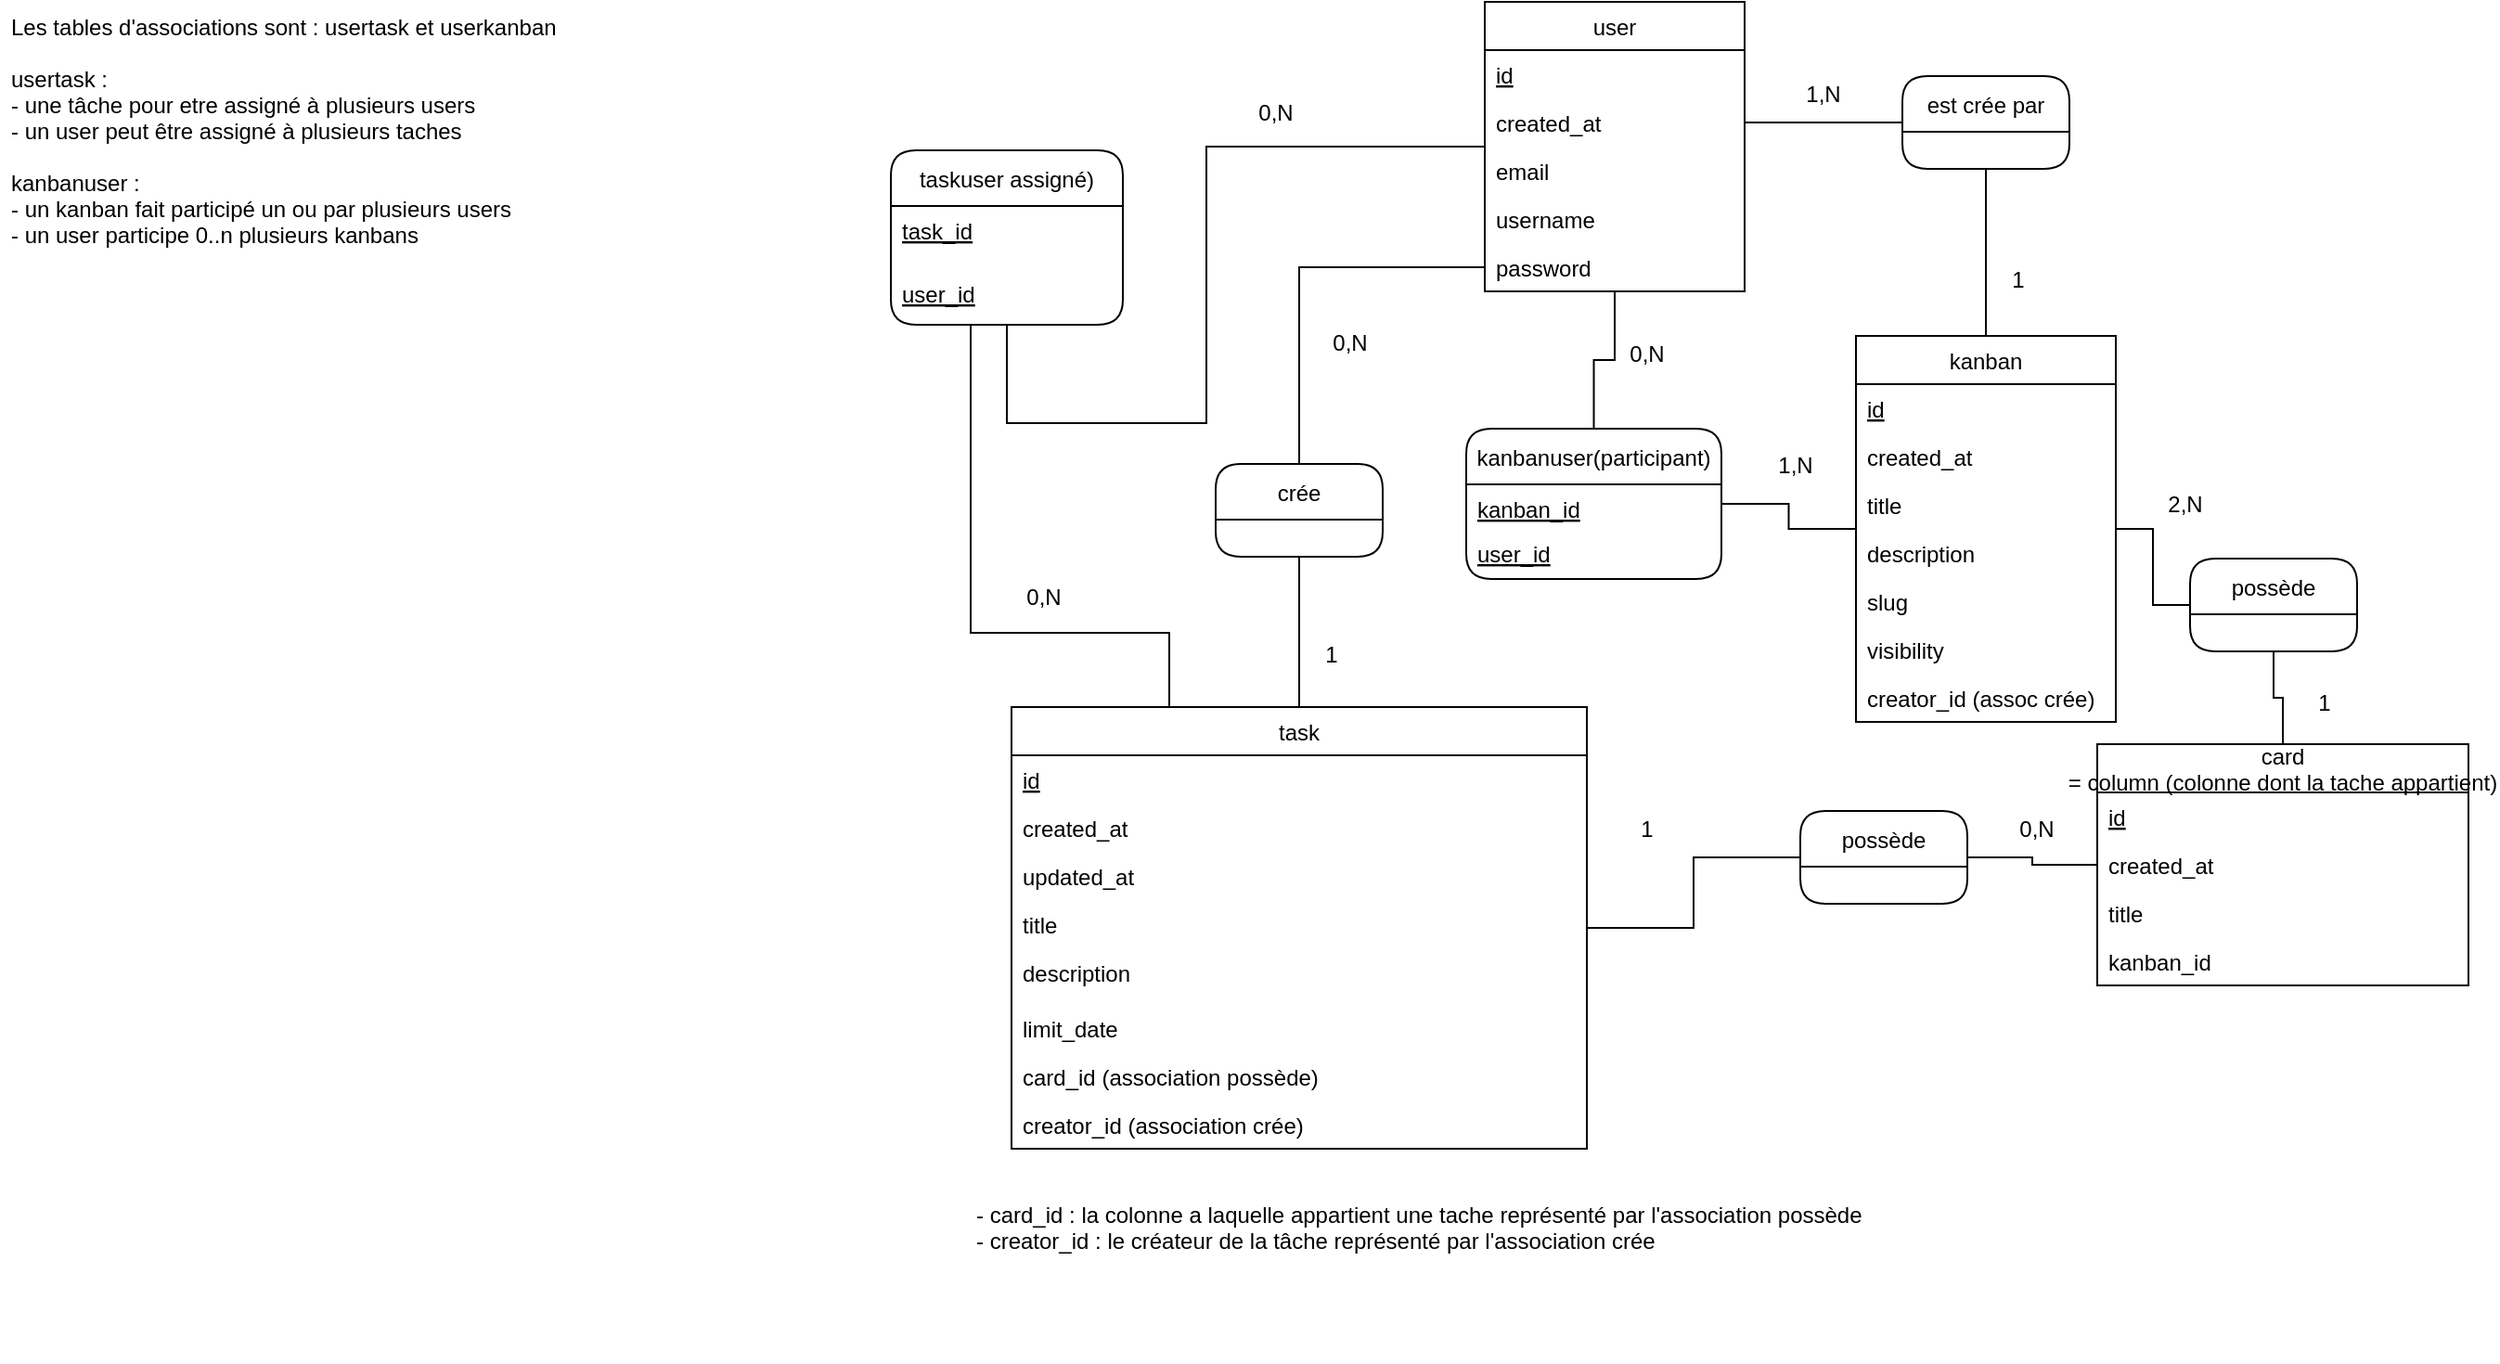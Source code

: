 <mxfile version="20.6.2" type="device"><diagram id="8FK-Q0F_Asyppp_FlB4L" name="Page-1"><mxGraphModel dx="2249" dy="794" grid="1" gridSize="10" guides="1" tooltips="1" connect="1" arrows="1" fold="1" page="1" pageScale="1" pageWidth="827" pageHeight="1169" math="0" shadow="0"><root><mxCell id="0"/><mxCell id="1" parent="0"/><mxCell id="FUbg6o6arAAHFQbP0Gq6-6" style="edgeStyle=orthogonalEdgeStyle;rounded=0;orthogonalLoop=1;jettySize=auto;html=1;endArrow=none;endFill=0;startArrow=none;" parent="1" source="FUbg6o6arAAHFQbP0Gq6-15" target="FUbg6o6arAAHFQbP0Gq6-2" edge="1"><mxGeometry relative="1" as="geometry"><mxPoint x="320" y="210" as="targetPoint"/></mxGeometry></mxCell><mxCell id="FUbg6o6arAAHFQbP0Gq6-8" style="edgeStyle=orthogonalEdgeStyle;rounded=0;orthogonalLoop=1;jettySize=auto;html=1;endArrow=none;endFill=0;startArrow=none;" parent="1" source="FUbg6o6arAAHFQbP0Gq6-14" target="Yvo4OafxN0FgRqlRYafr-15" edge="1"><mxGeometry relative="1" as="geometry"/></mxCell><mxCell id="cYdLa912tFl4DEGxlCnP-2" style="edgeStyle=orthogonalEdgeStyle;rounded=0;orthogonalLoop=1;jettySize=auto;html=1;endArrow=none;endFill=0;startArrow=none;" parent="1" source="cYdLa912tFl4DEGxlCnP-3" target="Yvo4OafxN0FgRqlRYafr-5" edge="1"><mxGeometry relative="1" as="geometry"/></mxCell><mxCell id="Yvo4OafxN0FgRqlRYafr-1" value="kanban" style="swimlane;fontStyle=0;childLayout=stackLayout;horizontal=1;startSize=26;fillColor=none;horizontalStack=0;resizeParent=1;resizeParentMax=0;resizeLast=0;collapsible=1;marginBottom=0;" parent="1" vertex="1"><mxGeometry x="330" y="240" width="140" height="208" as="geometry"/></mxCell><mxCell id="Yvo4OafxN0FgRqlRYafr-2" value="id" style="text;strokeColor=none;fillColor=none;align=left;verticalAlign=top;spacingLeft=4;spacingRight=4;overflow=hidden;rotatable=0;points=[[0,0.5],[1,0.5]];portConstraint=eastwest;fontStyle=4" parent="Yvo4OafxN0FgRqlRYafr-1" vertex="1"><mxGeometry y="26" width="140" height="26" as="geometry"/></mxCell><mxCell id="FUbg6o6arAAHFQbP0Gq6-1" value="created_at" style="text;strokeColor=none;fillColor=none;align=left;verticalAlign=top;spacingLeft=4;spacingRight=4;overflow=hidden;rotatable=0;points=[[0,0.5],[1,0.5]];portConstraint=eastwest;" parent="Yvo4OafxN0FgRqlRYafr-1" vertex="1"><mxGeometry y="52" width="140" height="26" as="geometry"/></mxCell><mxCell id="Yvo4OafxN0FgRqlRYafr-4" value="title" style="text;strokeColor=none;fillColor=none;align=left;verticalAlign=top;spacingLeft=4;spacingRight=4;overflow=hidden;rotatable=0;points=[[0,0.5],[1,0.5]];portConstraint=eastwest;" parent="Yvo4OafxN0FgRqlRYafr-1" vertex="1"><mxGeometry y="78" width="140" height="26" as="geometry"/></mxCell><mxCell id="uKI-JI-vdmjLTC4V2BoF-1" value="description" style="text;strokeColor=none;fillColor=none;align=left;verticalAlign=top;spacingLeft=4;spacingRight=4;overflow=hidden;rotatable=0;points=[[0,0.5],[1,0.5]];portConstraint=eastwest;" parent="Yvo4OafxN0FgRqlRYafr-1" vertex="1"><mxGeometry y="104" width="140" height="26" as="geometry"/></mxCell><mxCell id="cYdLa912tFl4DEGxlCnP-1" value="slug" style="text;strokeColor=none;fillColor=none;align=left;verticalAlign=top;spacingLeft=4;spacingRight=4;overflow=hidden;rotatable=0;points=[[0,0.5],[1,0.5]];portConstraint=eastwest;" parent="Yvo4OafxN0FgRqlRYafr-1" vertex="1"><mxGeometry y="130" width="140" height="26" as="geometry"/></mxCell><mxCell id="-qwSY_i6-MKbuF5u2MTp-1" value="visibility" style="text;strokeColor=none;fillColor=none;align=left;verticalAlign=top;spacingLeft=4;spacingRight=4;overflow=hidden;rotatable=0;points=[[0,0.5],[1,0.5]];portConstraint=eastwest;" parent="Yvo4OafxN0FgRqlRYafr-1" vertex="1"><mxGeometry y="156" width="140" height="26" as="geometry"/></mxCell><mxCell id="3nS-D2eHohd-frtPIPlX-5" value="creator_id (assoc crée)" style="text;strokeColor=none;fillColor=none;align=left;verticalAlign=top;spacingLeft=4;spacingRight=4;overflow=hidden;rotatable=0;points=[[0,0.5],[1,0.5]];portConstraint=eastwest;" parent="Yvo4OafxN0FgRqlRYafr-1" vertex="1"><mxGeometry y="182" width="140" height="26" as="geometry"/></mxCell><mxCell id="Yvo4OafxN0FgRqlRYafr-5" value="user" style="swimlane;fontStyle=0;childLayout=stackLayout;horizontal=1;startSize=26;fillColor=none;horizontalStack=0;resizeParent=1;resizeParentMax=0;resizeLast=0;collapsible=1;marginBottom=0;" parent="1" vertex="1"><mxGeometry x="130" y="60" width="140" height="156" as="geometry"/></mxCell><mxCell id="Yvo4OafxN0FgRqlRYafr-6" value="id" style="text;strokeColor=none;fillColor=none;align=left;verticalAlign=top;spacingLeft=4;spacingRight=4;overflow=hidden;rotatable=0;points=[[0,0.5],[1,0.5]];portConstraint=eastwest;fontStyle=4" parent="Yvo4OafxN0FgRqlRYafr-5" vertex="1"><mxGeometry y="26" width="140" height="26" as="geometry"/></mxCell><mxCell id="FUbg6o6arAAHFQbP0Gq6-2" value="created_at" style="text;strokeColor=none;fillColor=none;align=left;verticalAlign=top;spacingLeft=4;spacingRight=4;overflow=hidden;rotatable=0;points=[[0,0.5],[1,0.5]];portConstraint=eastwest;" parent="Yvo4OafxN0FgRqlRYafr-5" vertex="1"><mxGeometry y="52" width="140" height="26" as="geometry"/></mxCell><mxCell id="Yvo4OafxN0FgRqlRYafr-8" value="email" style="text;strokeColor=none;fillColor=none;align=left;verticalAlign=top;spacingLeft=4;spacingRight=4;overflow=hidden;rotatable=0;points=[[0,0.5],[1,0.5]];portConstraint=eastwest;" parent="Yvo4OafxN0FgRqlRYafr-5" vertex="1"><mxGeometry y="78" width="140" height="26" as="geometry"/></mxCell><mxCell id="Yvo4OafxN0FgRqlRYafr-7" value="username" style="text;strokeColor=none;fillColor=none;align=left;verticalAlign=top;spacingLeft=4;spacingRight=4;overflow=hidden;rotatable=0;points=[[0,0.5],[1,0.5]];portConstraint=eastwest;" parent="Yvo4OafxN0FgRqlRYafr-5" vertex="1"><mxGeometry y="104" width="140" height="26" as="geometry"/></mxCell><mxCell id="Yvo4OafxN0FgRqlRYafr-9" value="password" style="text;strokeColor=none;fillColor=none;align=left;verticalAlign=top;spacingLeft=4;spacingRight=4;overflow=hidden;rotatable=0;points=[[0,0.5],[1,0.5]];portConstraint=eastwest;" parent="Yvo4OafxN0FgRqlRYafr-5" vertex="1"><mxGeometry y="130" width="140" height="26" as="geometry"/></mxCell><mxCell id="6OQ2K0p5JT-Vso8F-clu-10" style="edgeStyle=orthogonalEdgeStyle;rounded=0;orthogonalLoop=1;jettySize=auto;html=1;endArrow=none;endFill=0;startArrow=none;" parent="1" source="6OQ2K0p5JT-Vso8F-clu-11" target="Yvo4OafxN0FgRqlRYafr-9" edge="1"><mxGeometry relative="1" as="geometry"><mxPoint x="180" y="210" as="targetPoint"/></mxGeometry></mxCell><mxCell id="3nS-D2eHohd-frtPIPlX-1" style="edgeStyle=orthogonalEdgeStyle;rounded=0;orthogonalLoop=1;jettySize=auto;html=1;endArrow=none;endFill=0;" parent="1" source="Yvo4OafxN0FgRqlRYafr-10" target="-qwSY_i6-MKbuF5u2MTp-10" edge="1"><mxGeometry relative="1" as="geometry"><Array as="points"><mxPoint x="-40" y="400"/><mxPoint x="-147" y="400"/></Array></mxGeometry></mxCell><mxCell id="Yvo4OafxN0FgRqlRYafr-10" value="task" style="swimlane;fontStyle=0;childLayout=stackLayout;horizontal=1;startSize=26;fillColor=none;horizontalStack=0;resizeParent=1;resizeParentMax=0;resizeLast=0;collapsible=1;marginBottom=0;" parent="1" vertex="1"><mxGeometry x="-125" y="440" width="310" height="238" as="geometry"/></mxCell><mxCell id="Yvo4OafxN0FgRqlRYafr-11" value="id" style="text;strokeColor=none;fillColor=none;align=left;verticalAlign=top;spacingLeft=4;spacingRight=4;overflow=hidden;rotatable=0;points=[[0,0.5],[1,0.5]];portConstraint=eastwest;fontStyle=4" parent="Yvo4OafxN0FgRqlRYafr-10" vertex="1"><mxGeometry y="26" width="310" height="26" as="geometry"/></mxCell><mxCell id="FUbg6o6arAAHFQbP0Gq6-3" value="created_at" style="text;strokeColor=none;fillColor=none;align=left;verticalAlign=top;spacingLeft=4;spacingRight=4;overflow=hidden;rotatable=0;points=[[0,0.5],[1,0.5]];portConstraint=eastwest;" parent="Yvo4OafxN0FgRqlRYafr-10" vertex="1"><mxGeometry y="52" width="310" height="26" as="geometry"/></mxCell><mxCell id="FUbg6o6arAAHFQbP0Gq6-5" value="updated_at" style="text;strokeColor=none;fillColor=none;align=left;verticalAlign=top;spacingLeft=4;spacingRight=4;overflow=hidden;rotatable=0;points=[[0,0.5],[1,0.5]];portConstraint=eastwest;" parent="Yvo4OafxN0FgRqlRYafr-10" vertex="1"><mxGeometry y="78" width="310" height="26" as="geometry"/></mxCell><mxCell id="Yvo4OafxN0FgRqlRYafr-12" value="title" style="text;strokeColor=none;fillColor=none;align=left;verticalAlign=top;spacingLeft=4;spacingRight=4;overflow=hidden;rotatable=0;points=[[0,0.5],[1,0.5]];portConstraint=eastwest;" parent="Yvo4OafxN0FgRqlRYafr-10" vertex="1"><mxGeometry y="104" width="310" height="26" as="geometry"/></mxCell><mxCell id="6OQ2K0p5JT-Vso8F-clu-1" value="description" style="text;strokeColor=none;fillColor=none;align=left;verticalAlign=top;spacingLeft=4;spacingRight=4;overflow=hidden;rotatable=0;points=[[0,0.5],[1,0.5]];portConstraint=eastwest;" parent="Yvo4OafxN0FgRqlRYafr-10" vertex="1"><mxGeometry y="130" width="310" height="30" as="geometry"/></mxCell><mxCell id="Yvo4OafxN0FgRqlRYafr-14" value="limit_date" style="text;strokeColor=none;fillColor=none;align=left;verticalAlign=top;spacingLeft=4;spacingRight=4;overflow=hidden;rotatable=0;points=[[0,0.5],[1,0.5]];portConstraint=eastwest;" parent="Yvo4OafxN0FgRqlRYafr-10" vertex="1"><mxGeometry y="160" width="310" height="26" as="geometry"/></mxCell><mxCell id="6OQ2K0p5JT-Vso8F-clu-20" value="card_id (association possède)" style="text;strokeColor=none;fillColor=none;align=left;verticalAlign=top;spacingLeft=4;spacingRight=4;overflow=hidden;rotatable=0;points=[[0,0.5],[1,0.5]];portConstraint=eastwest;" parent="Yvo4OafxN0FgRqlRYafr-10" vertex="1"><mxGeometry y="186" width="310" height="26" as="geometry"/></mxCell><mxCell id="6OQ2K0p5JT-Vso8F-clu-2" value="creator_id (association crée)" style="text;strokeColor=none;fillColor=none;align=left;verticalAlign=top;spacingLeft=4;spacingRight=4;overflow=hidden;rotatable=0;points=[[0,0.5],[1,0.5]];portConstraint=eastwest;" parent="Yvo4OafxN0FgRqlRYafr-10" vertex="1"><mxGeometry y="212" width="310" height="26" as="geometry"/></mxCell><mxCell id="FUbg6o6arAAHFQbP0Gq6-9" style="edgeStyle=orthogonalEdgeStyle;rounded=0;orthogonalLoop=1;jettySize=auto;html=1;endArrow=none;endFill=0;startArrow=none;" parent="1" source="FUbg6o6arAAHFQbP0Gq6-11" target="Yvo4OafxN0FgRqlRYafr-10" edge="1"><mxGeometry relative="1" as="geometry"/></mxCell><mxCell id="Yvo4OafxN0FgRqlRYafr-15" value="card &#10;= column (colonne dont la tache appartient)" style="swimlane;fontStyle=0;childLayout=stackLayout;horizontal=1;startSize=26;fillColor=none;horizontalStack=0;resizeParent=1;resizeParentMax=0;resizeLast=0;collapsible=1;marginBottom=0;" parent="1" vertex="1"><mxGeometry x="460" y="460" width="200" height="130" as="geometry"/></mxCell><mxCell id="Yvo4OafxN0FgRqlRYafr-16" value="id" style="text;strokeColor=none;fillColor=none;align=left;verticalAlign=top;spacingLeft=4;spacingRight=4;overflow=hidden;rotatable=0;points=[[0,0.5],[1,0.5]];portConstraint=eastwest;fontStyle=4" parent="Yvo4OafxN0FgRqlRYafr-15" vertex="1"><mxGeometry y="26" width="200" height="26" as="geometry"/></mxCell><mxCell id="FUbg6o6arAAHFQbP0Gq6-4" value="created_at" style="text;strokeColor=none;fillColor=none;align=left;verticalAlign=top;spacingLeft=4;spacingRight=4;overflow=hidden;rotatable=0;points=[[0,0.5],[1,0.5]];portConstraint=eastwest;" parent="Yvo4OafxN0FgRqlRYafr-15" vertex="1"><mxGeometry y="52" width="200" height="26" as="geometry"/></mxCell><mxCell id="Yvo4OafxN0FgRqlRYafr-17" value="title" style="text;strokeColor=none;fillColor=none;align=left;verticalAlign=top;spacingLeft=4;spacingRight=4;overflow=hidden;rotatable=0;points=[[0,0.5],[1,0.5]];portConstraint=eastwest;" parent="Yvo4OafxN0FgRqlRYafr-15" vertex="1"><mxGeometry y="78" width="200" height="26" as="geometry"/></mxCell><mxCell id="6OQ2K0p5JT-Vso8F-clu-21" value="kanban_id" style="text;strokeColor=none;fillColor=none;align=left;verticalAlign=top;spacingLeft=4;spacingRight=4;overflow=hidden;rotatable=0;points=[[0,0.5],[1,0.5]];portConstraint=eastwest;" parent="Yvo4OafxN0FgRqlRYafr-15" vertex="1"><mxGeometry y="104" width="200" height="26" as="geometry"/></mxCell><mxCell id="cYdLa912tFl4DEGxlCnP-3" value="kanbanuser(participant)" style="swimlane;childLayout=stackLayout;horizontal=1;startSize=30;horizontalStack=0;rounded=1;fontSize=12;fontStyle=0;strokeWidth=1;resizeParent=0;resizeLast=1;shadow=0;dashed=0;align=center;strokeColor=default;" parent="1" vertex="1"><mxGeometry x="120" y="290" width="137.5" height="81" as="geometry"/></mxCell><mxCell id="-qwSY_i6-MKbuF5u2MTp-6" value="kanban_id" style="text;strokeColor=none;fillColor=none;align=left;verticalAlign=top;spacingLeft=4;spacingRight=4;overflow=hidden;rotatable=0;points=[[0,0.5],[1,0.5]];portConstraint=eastwest;fontStyle=4" parent="cYdLa912tFl4DEGxlCnP-3" vertex="1"><mxGeometry y="30" width="137.5" height="24" as="geometry"/></mxCell><mxCell id="-qwSY_i6-MKbuF5u2MTp-7" value="user_id" style="text;strokeColor=none;fillColor=none;align=left;verticalAlign=top;spacingLeft=4;spacingRight=4;overflow=hidden;rotatable=0;points=[[0,0.5],[1,0.5]];portConstraint=eastwest;fontStyle=4" parent="cYdLa912tFl4DEGxlCnP-3" vertex="1"><mxGeometry y="54" width="137.5" height="27" as="geometry"/></mxCell><mxCell id="cYdLa912tFl4DEGxlCnP-4" value="" style="edgeStyle=orthogonalEdgeStyle;rounded=0;orthogonalLoop=1;jettySize=auto;html=1;endArrow=none;endFill=1;" parent="1" source="Yvo4OafxN0FgRqlRYafr-1" target="cYdLa912tFl4DEGxlCnP-3" edge="1"><mxGeometry relative="1" as="geometry"><mxPoint x="330" y="305" as="sourcePoint"/><mxPoint x="200" y="216" as="targetPoint"/></mxGeometry></mxCell><mxCell id="FUbg6o6arAAHFQbP0Gq6-15" value="est crée par" style="swimlane;childLayout=stackLayout;horizontal=1;startSize=30;horizontalStack=0;rounded=1;fontSize=12;fontStyle=0;strokeWidth=1;resizeParent=0;resizeLast=1;shadow=0;dashed=0;align=center;strokeColor=default;" parent="1" vertex="1"><mxGeometry x="355" y="100" width="90" height="50" as="geometry"/></mxCell><mxCell id="cYdLa912tFl4DEGxlCnP-5" value="" style="edgeStyle=orthogonalEdgeStyle;rounded=0;orthogonalLoop=1;jettySize=auto;html=1;endArrow=none;endFill=1;" parent="1" source="Yvo4OafxN0FgRqlRYafr-1" target="FUbg6o6arAAHFQbP0Gq6-15" edge="1"><mxGeometry relative="1" as="geometry"><mxPoint x="270" y="125" as="targetPoint"/><mxPoint x="400" y="240" as="sourcePoint"/></mxGeometry></mxCell><mxCell id="FUbg6o6arAAHFQbP0Gq6-14" value="possède" style="swimlane;childLayout=stackLayout;horizontal=1;startSize=30;horizontalStack=0;rounded=1;fontSize=12;fontStyle=0;strokeWidth=1;resizeParent=0;resizeLast=1;shadow=0;dashed=0;align=center;strokeColor=default;" parent="1" vertex="1"><mxGeometry x="510" y="360" width="90" height="50" as="geometry"/></mxCell><mxCell id="-qwSY_i6-MKbuF5u2MTp-2" value="" style="edgeStyle=orthogonalEdgeStyle;rounded=0;orthogonalLoop=1;jettySize=auto;html=1;endArrow=none;endFill=0;" parent="1" source="Yvo4OafxN0FgRqlRYafr-1" target="FUbg6o6arAAHFQbP0Gq6-14" edge="1"><mxGeometry relative="1" as="geometry"><mxPoint x="400" y="396" as="sourcePoint"/><mxPoint x="530" y="460" as="targetPoint"/></mxGeometry></mxCell><mxCell id="FUbg6o6arAAHFQbP0Gq6-11" value="possède" style="swimlane;childLayout=stackLayout;horizontal=1;startSize=30;horizontalStack=0;rounded=1;fontSize=12;fontStyle=0;strokeWidth=1;resizeParent=0;resizeLast=1;shadow=0;dashed=0;align=center;strokeColor=default;" parent="1" vertex="1"><mxGeometry x="300" y="496" width="90" height="50" as="geometry"/></mxCell><mxCell id="-qwSY_i6-MKbuF5u2MTp-3" value="" style="edgeStyle=orthogonalEdgeStyle;rounded=0;orthogonalLoop=1;jettySize=auto;html=1;endArrow=none;endFill=0;" parent="1" source="Yvo4OafxN0FgRqlRYafr-15" target="FUbg6o6arAAHFQbP0Gq6-11" edge="1"><mxGeometry relative="1" as="geometry"><mxPoint x="460" y="512" as="sourcePoint"/><mxPoint x="220" y="561" as="targetPoint"/></mxGeometry></mxCell><mxCell id="-qwSY_i6-MKbuF5u2MTp-5" value="- card_id : la colonne a laquelle appartient une tache représenté par l'association possède &#10;- creator_id : le créateur de la tâche représenté par l'association crée" style="text;strokeColor=none;fillColor=none;align=left;verticalAlign=top;spacingLeft=4;spacingRight=4;overflow=hidden;rotatable=0;points=[[0,0.5],[1,0.5]];portConstraint=eastwest;" parent="1" vertex="1"><mxGeometry x="-150" y="700" width="495" height="90" as="geometry"/></mxCell><mxCell id="3nS-D2eHohd-frtPIPlX-2" style="edgeStyle=orthogonalEdgeStyle;rounded=0;orthogonalLoop=1;jettySize=auto;html=1;endArrow=none;endFill=0;" parent="1" source="-qwSY_i6-MKbuF5u2MTp-10" target="Yvo4OafxN0FgRqlRYafr-5" edge="1"><mxGeometry relative="1" as="geometry"><Array as="points"><mxPoint x="-20" y="287"/><mxPoint x="-20" y="138"/></Array></mxGeometry></mxCell><mxCell id="-qwSY_i6-MKbuF5u2MTp-10" value="taskuser assigné)" style="swimlane;childLayout=stackLayout;horizontal=1;startSize=30;horizontalStack=0;rounded=1;fontSize=12;fontStyle=0;strokeWidth=1;resizeParent=0;resizeLast=1;shadow=0;dashed=0;align=center;strokeColor=default;" parent="1" vertex="1"><mxGeometry x="-190" y="140" width="125" height="94" as="geometry"/></mxCell><mxCell id="6OQ2K0p5JT-Vso8F-clu-19" value="task_id" style="text;strokeColor=none;fillColor=none;align=left;verticalAlign=top;spacingLeft=4;spacingRight=4;overflow=hidden;rotatable=0;points=[[0,0.5],[1,0.5]];portConstraint=eastwest;fontStyle=4" parent="-qwSY_i6-MKbuF5u2MTp-10" vertex="1"><mxGeometry y="30" width="125" height="34" as="geometry"/></mxCell><mxCell id="6OQ2K0p5JT-Vso8F-clu-18" value="user_id" style="text;strokeColor=none;fillColor=none;align=left;verticalAlign=top;spacingLeft=4;spacingRight=4;overflow=hidden;rotatable=0;points=[[0,0.5],[1,0.5]];portConstraint=eastwest;fontStyle=4" parent="-qwSY_i6-MKbuF5u2MTp-10" vertex="1"><mxGeometry y="64" width="125" height="30" as="geometry"/></mxCell><mxCell id="6OQ2K0p5JT-Vso8F-clu-11" value="crée" style="swimlane;childLayout=stackLayout;horizontal=1;startSize=30;horizontalStack=0;rounded=1;fontSize=12;fontStyle=0;strokeWidth=1;resizeParent=0;resizeLast=1;shadow=0;dashed=0;align=center;strokeColor=default;" parent="1" vertex="1"><mxGeometry x="-15" y="309" width="90" height="50" as="geometry"/></mxCell><mxCell id="6OQ2K0p5JT-Vso8F-clu-12" value="" style="edgeStyle=orthogonalEdgeStyle;rounded=0;orthogonalLoop=1;jettySize=auto;html=1;endArrow=none;endFill=0;" parent="1" source="Yvo4OafxN0FgRqlRYafr-10" target="6OQ2K0p5JT-Vso8F-clu-11" edge="1"><mxGeometry relative="1" as="geometry"><mxPoint x="30.0" y="440" as="sourcePoint"/><mxPoint x="130" y="203" as="targetPoint"/></mxGeometry></mxCell><mxCell id="-qwSY_i6-MKbuF5u2MTp-8" value="Les tables d'associations sont : usertask et userkanban&#10;&#10;usertask : &#10;- une tâche pour etre assigné à plusieurs users&#10;- un user peut être assigné à plusieurs taches &#10;&#10;kanbanuser : &#10;- un kanban fait participé un ou par plusieurs users&#10;- un user participe 0..n plusieurs kanbans" style="text;strokeColor=none;fillColor=none;align=left;verticalAlign=top;spacingLeft=4;spacingRight=4;overflow=hidden;rotatable=0;points=[[0,0.5],[1,0.5]];portConstraint=eastwest;" parent="1" vertex="1"><mxGeometry x="-670" y="60" width="405" height="148" as="geometry"/></mxCell><mxCell id="3nS-D2eHohd-frtPIPlX-3" value="1,N" style="text;html=1;strokeColor=none;fillColor=none;align=center;verticalAlign=middle;whiteSpace=wrap;rounded=0;" parent="1" vertex="1"><mxGeometry x="295" y="100" width="35" height="20" as="geometry"/></mxCell><mxCell id="3nS-D2eHohd-frtPIPlX-4" value="1" style="text;html=1;strokeColor=none;fillColor=none;align=center;verticalAlign=middle;whiteSpace=wrap;rounded=0;" parent="1" vertex="1"><mxGeometry x="400" y="200" width="35" height="20" as="geometry"/></mxCell><mxCell id="3nS-D2eHohd-frtPIPlX-7" value="1,N" style="text;html=1;strokeColor=none;fillColor=none;align=center;verticalAlign=middle;whiteSpace=wrap;rounded=0;" parent="1" vertex="1"><mxGeometry x="280" y="300" width="35" height="20" as="geometry"/></mxCell><mxCell id="3nS-D2eHohd-frtPIPlX-8" value="0,N" style="text;html=1;strokeColor=none;fillColor=none;align=center;verticalAlign=middle;whiteSpace=wrap;rounded=0;" parent="1" vertex="1"><mxGeometry x="200" y="240" width="35" height="20" as="geometry"/></mxCell><mxCell id="3nS-D2eHohd-frtPIPlX-9" value="2,N" style="text;html=1;strokeColor=none;fillColor=none;align=center;verticalAlign=middle;whiteSpace=wrap;rounded=0;" parent="1" vertex="1"><mxGeometry x="490" y="321" width="35" height="20" as="geometry"/></mxCell><mxCell id="3nS-D2eHohd-frtPIPlX-10" value="1" style="text;html=1;strokeColor=none;fillColor=none;align=center;verticalAlign=middle;whiteSpace=wrap;rounded=0;" parent="1" vertex="1"><mxGeometry x="565" y="428" width="35" height="20" as="geometry"/></mxCell><mxCell id="3nS-D2eHohd-frtPIPlX-11" value="0,N" style="text;html=1;strokeColor=none;fillColor=none;align=center;verticalAlign=middle;whiteSpace=wrap;rounded=0;" parent="1" vertex="1"><mxGeometry x="410" y="496" width="35" height="20" as="geometry"/></mxCell><mxCell id="3nS-D2eHohd-frtPIPlX-12" value="1" style="text;html=1;strokeColor=none;fillColor=none;align=center;verticalAlign=middle;whiteSpace=wrap;rounded=0;" parent="1" vertex="1"><mxGeometry x="200" y="496" width="35" height="20" as="geometry"/></mxCell><mxCell id="3nS-D2eHohd-frtPIPlX-13" value="1" style="text;html=1;strokeColor=none;fillColor=none;align=center;verticalAlign=middle;whiteSpace=wrap;rounded=0;" parent="1" vertex="1"><mxGeometry x="30" y="402" width="35" height="20" as="geometry"/></mxCell><mxCell id="3nS-D2eHohd-frtPIPlX-14" value="0,N" style="text;html=1;strokeColor=none;fillColor=none;align=center;verticalAlign=middle;whiteSpace=wrap;rounded=0;" parent="1" vertex="1"><mxGeometry x="40" y="234" width="35" height="20" as="geometry"/></mxCell><mxCell id="3nS-D2eHohd-frtPIPlX-15" value="0,N" style="text;html=1;strokeColor=none;fillColor=none;align=center;verticalAlign=middle;whiteSpace=wrap;rounded=0;" parent="1" vertex="1"><mxGeometry y="110" width="35" height="20" as="geometry"/></mxCell><mxCell id="3nS-D2eHohd-frtPIPlX-16" value="0,N" style="text;html=1;strokeColor=none;fillColor=none;align=center;verticalAlign=middle;whiteSpace=wrap;rounded=0;" parent="1" vertex="1"><mxGeometry x="-125" y="371" width="35" height="20" as="geometry"/></mxCell></root></mxGraphModel></diagram></mxfile>